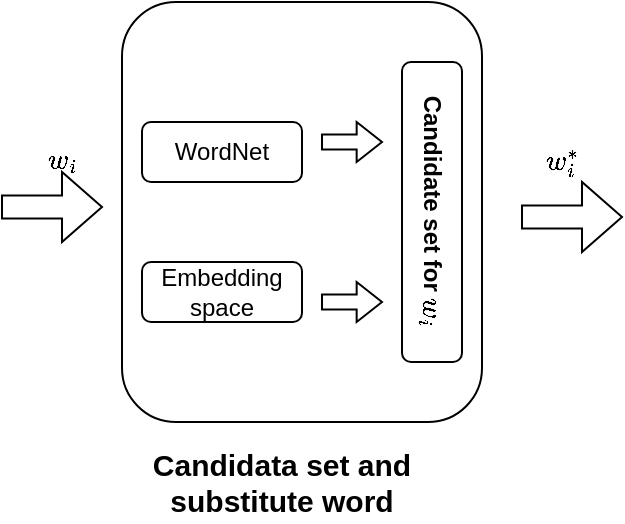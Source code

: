 <mxfile version="14.2.7" type="github">
  <diagram id="RtHO7GpxdCiPIvidPPBW" name="Page-1">
    <mxGraphModel dx="684" dy="468" grid="1" gridSize="10" guides="0" tooltips="1" connect="0" arrows="0" fold="1" page="1" pageScale="1" pageWidth="827" pageHeight="1169" math="1" shadow="0">
      <root>
        <mxCell id="0" />
        <mxCell id="1" parent="0" />
        <mxCell id="eq9NkoFH_JwomYph_lc1-9" value="" style="rounded=1;whiteSpace=wrap;html=1;labelBackgroundColor=none;glass=0;fillColor=none;" vertex="1" parent="1">
          <mxGeometry x="190" y="60" width="180" height="210" as="geometry" />
        </mxCell>
        <mxCell id="gSE59t6PXgKEy8AZ4u2M-23" value="WordNet" style="rounded=1;whiteSpace=wrap;html=1;" parent="1" vertex="1">
          <mxGeometry x="200" y="120" width="80" height="30" as="geometry" />
        </mxCell>
        <mxCell id="gSE59t6PXgKEy8AZ4u2M-24" value="Embedding space" style="rounded=1;whiteSpace=wrap;html=1;" parent="1" vertex="1">
          <mxGeometry x="200" y="190" width="80" height="30" as="geometry" />
        </mxCell>
        <mxCell id="gSE59t6PXgKEy8AZ4u2M-25" value="&lt;b&gt;Candidate set for \(w_i\)&lt;/b&gt;" style="rounded=1;whiteSpace=wrap;html=1;rotation=90;" parent="1" vertex="1">
          <mxGeometry x="270" y="150" width="150" height="30" as="geometry" />
        </mxCell>
        <mxCell id="eq9NkoFH_JwomYph_lc1-3" value="" style="shadow=0;dashed=0;align=center;verticalAlign=middle;shape=mxgraph.arrows2.arrow;dy=0.67;dx=20;notch=0;labelBackgroundColor=none;labelBorderColor=none;html=1;" vertex="1" parent="1">
          <mxGeometry x="130" y="145" width="50" height="35" as="geometry" />
        </mxCell>
        <mxCell id="eq9NkoFH_JwomYph_lc1-4" value="&lt;span&gt;\(w_i\)&lt;/span&gt;" style="text;html=1;strokeColor=none;fillColor=none;align=center;verticalAlign=middle;whiteSpace=wrap;rounded=0;labelBackgroundColor=none;" vertex="1" parent="1">
          <mxGeometry x="140" y="129" width="40" height="20" as="geometry" />
        </mxCell>
        <mxCell id="eq9NkoFH_JwomYph_lc1-5" value="&lt;span&gt;\(w^*_i\)&lt;/span&gt;" style="text;html=1;strokeColor=none;fillColor=none;align=center;verticalAlign=middle;whiteSpace=wrap;rounded=0;labelBackgroundColor=none;" vertex="1" parent="1">
          <mxGeometry x="390" y="130" width="40" height="20" as="geometry" />
        </mxCell>
        <mxCell id="eq9NkoFH_JwomYph_lc1-6" value="" style="shadow=0;dashed=0;align=center;verticalAlign=middle;shape=mxgraph.arrows2.arrow;dy=0.67;dx=20;notch=0;labelBackgroundColor=none;labelBorderColor=none;html=1;" vertex="1" parent="1">
          <mxGeometry x="390" y="150" width="50" height="35" as="geometry" />
        </mxCell>
        <mxCell id="eq9NkoFH_JwomYph_lc1-10" value="&lt;b&gt;&lt;font style=&quot;font-size: 15px&quot;&gt;Candidata set and substitute word&lt;/font&gt;&lt;/b&gt;" style="text;html=1;strokeColor=none;fillColor=none;align=center;verticalAlign=middle;whiteSpace=wrap;rounded=0;glass=0;labelBackgroundColor=none;" vertex="1" parent="1">
          <mxGeometry x="200" y="280" width="140" height="40" as="geometry" />
        </mxCell>
        <mxCell id="eq9NkoFH_JwomYph_lc1-12" value="" style="shadow=0;dashed=0;align=center;verticalAlign=middle;shape=mxgraph.arrows2.arrow;dy=0.62;dx=12.67;notch=0;labelBackgroundColor=none;labelBorderColor=none;html=1;" vertex="1" parent="1">
          <mxGeometry x="290" y="200" width="30" height="20" as="geometry" />
        </mxCell>
        <mxCell id="eq9NkoFH_JwomYph_lc1-13" value="" style="shadow=0;dashed=0;align=center;verticalAlign=middle;shape=mxgraph.arrows2.arrow;dy=0.62;dx=12.67;notch=0;labelBackgroundColor=none;labelBorderColor=none;html=1;" vertex="1" parent="1">
          <mxGeometry x="290" y="120" width="30" height="20" as="geometry" />
        </mxCell>
      </root>
    </mxGraphModel>
  </diagram>
</mxfile>
